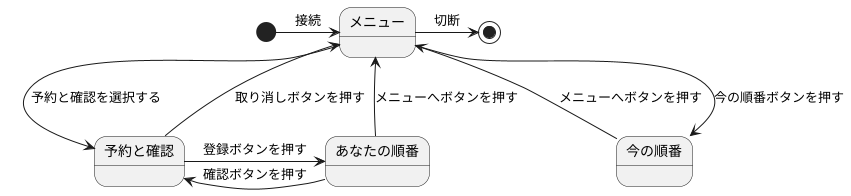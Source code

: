 @startuml 診療予約システム_ステートマシン図
' left to right direction
[*] -right-> メニュー: 接続
メニュー -down-> 予約と確認: 予約と確認を選択する
予約と確認 -up-> メニュー: 取り消しボタンを押す
予約と確認 -right-> あなたの順番: 登録ボタンを押す
あなたの順番 -left-> 予約と確認: 確認ボタンを押す
あなたの順番 -up-> メニュー: メニューへボタンを押す
今の順番 -up-> メニュー: メニューへボタンを押す
メニュー -down-> 今の順番: 今の順番ボタンを押す
メニュー -right-> [*] : 切断
@enduml
